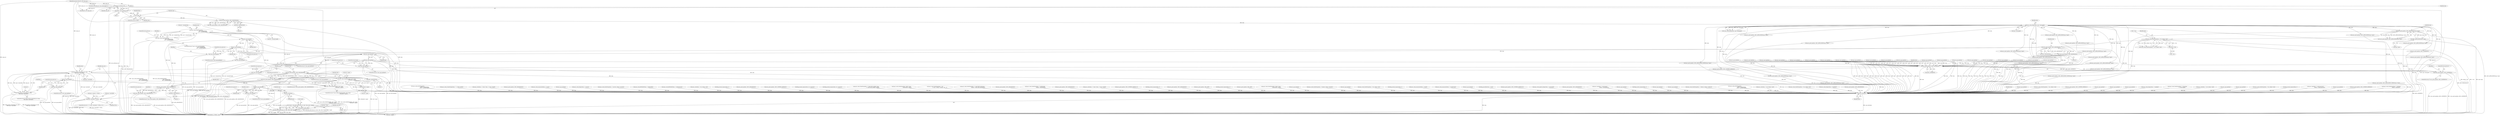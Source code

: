 digraph "0_samba_530d50a1abdcdf4d1775652d4c456c1274d83d8d@API" {
"1000593" [label="(Call,asn1_write_OctetString(data,\n                                                       attr->values[j].data,\n                                                      attr->values[j].length))"];
"1000574" [label="(Call,asn1_push_tag(data, ASN1_SEQUENCE(1)))"];
"1000562" [label="(Call,asn1_write_OctetString(data, attr->name,\n                                              strlen(attr->name)))"];
"1000555" [label="(Call,asn1_push_tag(data, ASN1_SEQUENCE(0)))"];
"1000617" [label="(Call,asn1_pop_tag(data))"];
"1000612" [label="(Call,asn1_pop_tag(data))"];
"1000593" [label="(Call,asn1_write_OctetString(data,\n                                                       attr->values[j].data,\n                                                      attr->values[j].length))"];
"1000527" [label="(Call,asn1_push_tag(data, ASN1_SEQUENCE(0)))"];
"1000515" [label="(Call,asn1_write_OctetString(data, r->dn, strlen(r->dn)))"];
"1000506" [label="(Call,asn1_push_tag(data, ASN1_APPLICATION(msg->type)))"];
"1000129" [label="(Call,asn1_write_Integer(data, msg->messageid))"];
"1000122" [label="(Call,asn1_push_tag(data, ASN1_SEQUENCE(0)))"];
"1000116" [label="(Call,!data)"];
"1000109" [label="(Call,*data = asn1_init(mem_ctx))"];
"1000111" [label="(Call,asn1_init(mem_ctx))"];
"1000106" [label="(MethodParameterIn,TALLOC_CTX *mem_ctx)"];
"1000124" [label="(Call,ASN1_SEQUENCE(0))"];
"1000508" [label="(Call,ASN1_APPLICATION(msg->type))"];
"1000520" [label="(Call,strlen(r->dn))"];
"1000529" [label="(Call,ASN1_SEQUENCE(0))"];
"1000557" [label="(Call,ASN1_SEQUENCE(0))"];
"1000567" [label="(Call,strlen(attr->name))"];
"1000576" [label="(Call,ASN1_SEQUENCE(1))"];
"1000592" [label="(Call,!asn1_write_OctetString(data,\n                                                       attr->values[j].data,\n                                                      attr->values[j].length))"];
"1000611" [label="(Call,!asn1_pop_tag(data))"];
"1000554" [label="(Call,!asn1_push_tag(data, ASN1_SEQUENCE(0)))"];
"1000561" [label="(Call,!asn1_write_OctetString(data, attr->name,\n                                              strlen(attr->name)))"];
"1000573" [label="(Call,!asn1_push_tag(data, ASN1_SEQUENCE(1)))"];
"1001659" [label="(Call,asn1_free(data))"];
"1000616" [label="(Call,!asn1_pop_tag(data))"];
"1000622" [label="(Call,asn1_pop_tag(data))"];
"1000621" [label="(Call,!asn1_pop_tag(data))"];
"1000627" [label="(Call,asn1_pop_tag(data))"];
"1000626" [label="(Call,!asn1_pop_tag(data))"];
"1001590" [label="(Call,asn1_push_tag(data, ASN1_CONTEXT(0)))"];
"1001589" [label="(Call,!asn1_push_tag(data, ASN1_CONTEXT(0)))"];
"1001611" [label="(Call,ldap_encode_control(mem_ctx, data,\n\t\t\t\t\t\t msg->controls[i]))"];
"1001599" [label="(Call,msg->controls[i] != NULL)"];
"1001610" [label="(Call,!ldap_encode_control(mem_ctx, data,\n\t\t\t\t\t\t msg->controls[i]))"];
"1001635" [label="(Call,asn1_pop_tag(data))"];
"1001634" [label="(Call,!asn1_pop_tag(data))"];
"1001640" [label="(Call,asn1_pop_tag(data))"];
"1001639" [label="(Call,!asn1_pop_tag(data))"];
"1001654" [label="(Call,asn1_free(data))"];
"1001646" [label="(Call,data_blob_talloc(mem_ctx, data->data, data->length))"];
"1001643" [label="(Call,*result = data_blob_talloc(mem_ctx, data->data, data->length))"];
"1000557" [label="(Call,ASN1_SEQUENCE(0))"];
"1000506" [label="(Call,asn1_push_tag(data, ASN1_APPLICATION(msg->type)))"];
"1001662" [label="(Identifier,false)"];
"1000484" [label="(Call,asn1_pop_tag(data))"];
"1000131" [label="(Call,msg->messageid)"];
"1001654" [label="(Call,asn1_free(data))"];
"1000309" [label="(Call,asn1_push_tag(data, ASN1_APPLICATION(msg->type)))"];
"1000620" [label="(ControlStructure,if (!asn1_pop_tag(data)))"];
"1000871" [label="(Call,asn1_push_tag(data, ASN1_APPLICATION(msg->type)))"];
"1000107" [label="(Block,)"];
"1001123" [label="(Call,asn1_write_OctetString(data, r->dn, strlen(r->dn)))"];
"1000594" [label="(Identifier,data)"];
"1001452" [label="(Call,asn1_push_tag(data, ASN1_CONTEXT_SIMPLE(1)))"];
"1000629" [label="(ControlStructure,goto err;)"];
"1000109" [label="(Call,*data = asn1_init(mem_ctx))"];
"1001216" [label="(Call,asn1_pop_tag(data))"];
"1001442" [label="(Call,asn1_pop_tag(data))"];
"1000615" [label="(ControlStructure,if (!asn1_pop_tag(data)))"];
"1001642" [label="(ControlStructure,goto err;)"];
"1001641" [label="(Identifier,data)"];
"1000292" [label="(Call,asn1_pop_tag(data))"];
"1000123" [label="(Identifier,data)"];
"1000568" [label="(Call,attr->name)"];
"1000618" [label="(Identifier,data)"];
"1000362" [label="(Call,asn1_pop_tag(data))"];
"1000839" [label="(Call,asn1_push_tag(data, ASN1_APPLICATION(msg->type)))"];
"1001538" [label="(Call,asn1_pop_tag(data))"];
"1001288" [label="(Call,asn1_pop_tag(data))"];
"1001575" [label="(Call,asn1_pop_tag(data))"];
"1000416" [label="(Call,asn1_write_Integer(data, r->sizelimit))"];
"1001273" [label="(Call,asn1_write_OctetString(data, r->value.data,\n                                      r->value.length))"];
"1000624" [label="(ControlStructure,goto err;)"];
"1001589" [label="(Call,!asn1_push_tag(data, ASN1_CONTEXT(0)))"];
"1000218" [label="(Call,asn1_pop_tag(data))"];
"1001526" [label="(Call,asn1_write(data, r->oid, strlen(r->oid)))"];
"1001639" [label="(Call,!asn1_pop_tag(data))"];
"1000521" [label="(Call,r->dn)"];
"1000616" [label="(Call,!asn1_pop_tag(data))"];
"1001597" [label="(Identifier,i)"];
"1000593" [label="(Call,asn1_write_OctetString(data,\n                                                       attr->values[j].data,\n                                                      attr->values[j].length))"];
"1001622" [label="(Literal,0)"];
"1001474" [label="(Call,asn1_pop_tag(data))"];
"1000489" [label="(Call,asn1_pop_tag(data))"];
"1000802" [label="(Call,asn1_pop_tag(data))"];
"1000628" [label="(Identifier,data)"];
"1001664" [label="(Call,TALLOC_CTX *mem_ctx)"];
"1001242" [label="(Call,asn1_write_OctetString(data, r->dn, strlen(r->dn)))"];
"1001671" [label="(Call,talloc_array(mem_ctx, char, blob.length+1))"];
"1000626" [label="(Call,!asn1_pop_tag(data))"];
"1001091" [label="(Call,ldap_encode_response(data, r))"];
"1001634" [label="(Call,!asn1_pop_tag(data))"];
"1001645" [label="(Identifier,result)"];
"1000617" [label="(Call,asn1_pop_tag(data))"];
"1001607" [label="(Identifier,i)"];
"1001655" [label="(Identifier,data)"];
"1001610" [label="(Call,!ldap_encode_control(mem_ctx, data,\n\t\t\t\t\t\t msg->controls[i]))"];
"1000202" [label="(Call,asn1_write(data, r->creds.password,\n                                  strlen(r->creds.password)))"];
"1000854" [label="(Call,asn1_pop_tag(data))"];
"1000985" [label="(Call,asn1_pop_tag(data))"];
"1000122" [label="(Call,asn1_push_tag(data, ASN1_SEQUENCE(0)))"];
"1000558" [label="(Literal,0)"];
"1000623" [label="(Identifier,data)"];
"1000527" [label="(Call,asn1_push_tag(data, ASN1_SEQUENCE(0)))"];
"1001423" [label="(Call,asn1_push_tag(data, ASN1_CONTEXT_SIMPLE(0)))"];
"1001414" [label="(Call,asn1_push_tag(data, ASN1_APPLICATION(msg->type)))"];
"1001582" [label="(Call,msg->controls != NULL)"];
"1001646" [label="(Call,data_blob_talloc(mem_ctx, data->data, data->length))"];
"1000119" [label="(Identifier,false)"];
"1000554" [label="(Call,!asn1_push_tag(data, ASN1_SEQUENCE(0)))"];
"1001261" [label="(Call,asn1_write_OctetString(data, r->attribute,\n                                      strlen(r->attribute)))"];
"1001587" [label="(Block,)"];
"1000591" [label="(ControlStructure,if (!asn1_write_OctetString(data,\n                                                       attr->values[j].data,\n                                                      attr->values[j].length)))"];
"1001590" [label="(Call,asn1_push_tag(data, ASN1_CONTEXT(0)))"];
"1000573" [label="(Call,!asn1_push_tag(data, ASN1_SEQUENCE(1)))"];
"1000125" [label="(Literal,0)"];
"1000621" [label="(Call,!asn1_pop_tag(data))"];
"1001599" [label="(Call,msg->controls[i] != NULL)"];
"1000961" [label="(Call,asn1_write_OctetString(data,\n                                                       attrib->values[j].data,\n                                                      attrib->values[j].length))"];
"1001594" [label="(ControlStructure,goto err;)"];
"1001479" [label="(Call,asn1_pop_tag(data))"];
"1000676" [label="(Call,asn1_push_tag(data, ASN1_APPLICATION(msg->type)))"];
"1000334" [label="(Call,asn1_write_ContextSimple(data, 7, r->SASL.secblob))"];
"1001555" [label="(Call,asn1_write(data, r->value->data, r->value->length))"];
"1000553" [label="(ControlStructure,if (!asn1_push_tag(data, ASN1_SEQUENCE(0))))"];
"1000449" [label="(Call,asn1_push_tag(data, ASN1_SEQUENCE(0)))"];
"1001651" [label="(Call,data->length)"];
"1001310" [label="(Call,asn1_push_tag(data, ASN1_APPLICATION(msg->type)))"];
"1001097" [label="(Call,asn1_pop_tag(data))"];
"1001592" [label="(Call,ASN1_CONTEXT(0))"];
"1001648" [label="(Call,data->data)"];
"1000400" [label="(Call,asn1_write_enumerated(data, r->scope))"];
"1001044" [label="(Call,asn1_push_tag(data, ASN1_APPLICATION_SIMPLE(msg->type)))"];
"1000817" [label="(Call,asn1_pop_tag(data))"];
"1000162" [label="(Call,asn1_write_Integer(data, r->version))"];
"1000614" [label="(ControlStructure,goto err;)"];
"1001135" [label="(Call,asn1_write_OctetString(data, r->newrdn, strlen(r->newrdn)))"];
"1000611" [label="(Call,!asn1_pop_tag(data))"];
"1000542" [label="(Identifier,i)"];
"1001147" [label="(Call,asn1_write_BOOLEAN(data, r->deleteolddn))"];
"1000121" [label="(Call,!asn1_push_tag(data, ASN1_SEQUENCE(0)))"];
"1000630" [label="(ControlStructure,break;)"];
"1000111" [label="(Call,asn1_init(mem_ctx))"];
"1000995" [label="(Call,asn1_pop_tag(data))"];
"1001342" [label="(Call,asn1_push_tag(data, ASN1_APPLICATION_SIMPLE(msg->type)))"];
"1001027" [label="(Call,asn1_pop_tag(data))"];
"1000517" [label="(Call,r->dn)"];
"1001082" [label="(Call,asn1_push_tag(data, ASN1_APPLICATION(msg->type)))"];
"1000508" [label="(Call,ASN1_APPLICATION(msg->type))"];
"1000529" [label="(Call,ASN1_SEQUENCE(0))"];
"1000589" [label="(Identifier,j)"];
"1000432" [label="(Call,asn1_write_BOOLEAN(data, r->attributesonly))"];
"1001184" [label="(Call,asn1_pop_tag(data))"];
"1001644" [label="(Call,*result)"];
"1000613" [label="(Identifier,data)"];
"1001012" [label="(Call,asn1_push_tag(data, ASN1_APPLICATION(msg->type)))"];
"1000225" [label="(Call,asn1_push_tag(data, ASN1_CONTEXT(3)))"];
"1001053" [label="(Call,asn1_write(data, r->dn, strlen(r->dn)))"];
"1001319" [label="(Call,ldap_encode_response(data, r))"];
"1001233" [label="(Call,asn1_push_tag(data, ASN1_APPLICATION(msg->type)))"];
"1000892" [label="(Call,asn1_push_tag(data, ASN1_SEQUENCE(0)))"];
"1000627" [label="(Call,asn1_pop_tag(data))"];
"1001160" [label="(Call,asn1_push_tag(data, ASN1_CONTEXT_SIMPLE(0)))"];
"1000555" [label="(Call,asn1_push_tag(data, ASN1_SEQUENCE(0)))"];
"1001605" [label="(Identifier,NULL)"];
"1000112" [label="(Identifier,mem_ctx)"];
"1000602" [label="(Call,attr->values[j].length)"];
"1000515" [label="(Call,asn1_write_OctetString(data, r->dn, strlen(r->dn)))"];
"1001505" [label="(Call,ldap_encode_response(data, &r->response))"];
"1000564" [label="(Call,attr->name)"];
"1000318" [label="(Call,ldap_encode_response(data, &r->response))"];
"1000261" [label="(Call,asn1_write_OctetString(data, r->creds.SASL.secblob->data,\n                                                      r->creds.SASL.secblob->length))"];
"1001609" [label="(ControlStructure,if (!ldap_encode_control(mem_ctx, data,\n\t\t\t\t\t\t msg->controls[i])))"];
"1001359" [label="(Call,asn1_pop_tag(data))"];
"1000353" [label="(Call,asn1_push_tag(data, ASN1_APPLICATION_SIMPLE(msg->type)))"];
"1000574" [label="(Call,asn1_push_tag(data, ASN1_SEQUENCE(1)))"];
"1000927" [label="(Call,asn1_write_OctetString(data, attrib->name,\n                                              strlen(attrib->name)))"];
"1000619" [label="(ControlStructure,goto err;)"];
"1000170" [label="(Call,asn1_write_OctetString(data, r->dn,\n                                      (r->dn != NULL) ? strlen(r->dn) : 0))"];
"1000284" [label="(Call,asn1_pop_tag(data))"];
"1000232" [label="(Call,asn1_write_OctetString(data, r->creds.SASL.mechanism,\n                                              strlen(r->creds.SASL.mechanism)))"];
"1000110" [label="(Identifier,data)"];
"1000576" [label="(Call,ASN1_SEQUENCE(1))"];
"1000561" [label="(Call,!asn1_write_OctetString(data, attr->name,\n                                              strlen(attr->name)))"];
"1000128" [label="(Call,!asn1_write_Integer(data, msg->messageid))"];
"1000195" [label="(Call,asn1_push_tag(data, ASN1_CONTEXT_SIMPLE(0)))"];
"1000379" [label="(Call,asn1_push_tag(data, ASN1_APPLICATION(msg->type)))"];
"1000644" [label="(Call,asn1_push_tag(data, ASN1_APPLICATION(msg->type)))"];
"1001325" [label="(Call,asn1_pop_tag(data))"];
"1000920" [label="(Call,asn1_push_tag(data, ASN1_SEQUENCE(0)))"];
"1000822" [label="(Call,asn1_pop_tag(data))"];
"1000468" [label="(Call,asn1_write_OctetString(data, r->attributes[i],\n                                              strlen(r->attributes[i])))"];
"1001600" [label="(Call,msg->controls[i])"];
"1001254" [label="(Call,asn1_push_tag(data, ASN1_SEQUENCE(0)))"];
"1000514" [label="(Call,!asn1_write_OctetString(data, r->dn, strlen(r->dn)))"];
"1001459" [label="(Call,asn1_write(data, r->value->data, r->value->length))"];
"1001548" [label="(Call,asn1_push_tag(data, ASN1_CONTEXT_SIMPLE(11)))"];
"1001021" [label="(Call,ldap_encode_response(data, r))"];
"1000575" [label="(Identifier,data)"];
"1000746" [label="(Call,asn1_push_tag(data, ASN1_SEQUENCE(0)))"];
"1000939" [label="(Call,asn1_push_tag(data, ASN1_SET))"];
"1000848" [label="(Call,ldap_encode_response(data, r))"];
"1001640" [label="(Call,asn1_pop_tag(data))"];
"1000659" [label="(Call,asn1_pop_tag(data))"];
"1001638" [label="(ControlStructure,if (!asn1_pop_tag(data)))"];
"1000129" [label="(Call,asn1_write_Integer(data, msg->messageid))"];
"1001201" [label="(Call,asn1_push_tag(data, ASN1_APPLICATION(msg->type)))"];
"1001588" [label="(ControlStructure,if (!asn1_push_tag(data, ASN1_CONTEXT(0))))"];
"1001293" [label="(Call,asn1_pop_tag(data))"];
"1000765" [label="(Call,asn1_push_tag(data, ASN1_SET))"];
"1000753" [label="(Call,asn1_write_OctetString(data, attrib->name,\n                                              strlen(attrib->name)))"];
"1000507" [label="(Identifier,data)"];
"1001696" [label="(MethodReturn,_PUBLIC_ bool)"];
"1001570" [label="(Call,asn1_pop_tag(data))"];
"1001595" [label="(ControlStructure,for (i = 0; msg->controls[i] != NULL; i++))"];
"1000153" [label="(Call,asn1_push_tag(data, ASN1_APPLICATION(msg->type)))"];
"1000609" [label="(ControlStructure,goto err;)"];
"1000520" [label="(Call,strlen(r->dn))"];
"1000509" [label="(Call,msg->type)"];
"1000530" [label="(Literal,0)"];
"1000130" [label="(Identifier,data)"];
"1000516" [label="(Identifier,data)"];
"1000610" [label="(ControlStructure,if (!asn1_pop_tag(data)))"];
"1001065" [label="(Call,asn1_pop_tag(data))"];
"1000388" [label="(Call,asn1_write_OctetString(data, r->basedn, strlen(r->basedn)))"];
"1000563" [label="(Identifier,data)"];
"1000559" [label="(ControlStructure,goto err;)"];
"1000980" [label="(Call,asn1_pop_tag(data))"];
"1000592" [label="(Call,!asn1_write_OctetString(data,\n                                                       attr->values[j].data,\n                                                      attr->values[j].length))"];
"1000577" [label="(Literal,1)"];
"1000685" [label="(Call,asn1_write_OctetString(data, r->dn, strlen(r->dn)))"];
"1000571" [label="(ControlStructure,goto err;)"];
"1001210" [label="(Call,ldap_encode_response(data, r))"];
"1000408" [label="(Call,asn1_write_enumerated(data, r->deref))"];
"1000734" [label="(Call,asn1_write_enumerated(data, r->mods[i].type))"];
"1001611" [label="(Call,ldap_encode_control(mem_ctx, data,\n\t\t\t\t\t\t msg->controls[i]))"];
"1001179" [label="(Call,asn1_pop_tag(data))"];
"1000440" [label="(Call,ldap_push_filter(data, r->tree))"];
"1000345" [label="(Call,asn1_pop_tag(data))"];
"1000625" [label="(ControlStructure,if (!asn1_pop_tag(data)))"];
"1001637" [label="(ControlStructure,goto err;)"];
"1001496" [label="(Call,asn1_push_tag(data, ASN1_APPLICATION(msg->type)))"];
"1001612" [label="(Identifier,mem_ctx)"];
"1000528" [label="(Identifier,data)"];
"1001636" [label="(Identifier,data)"];
"1001591" [label="(Identifier,data)"];
"1000560" [label="(ControlStructure,if (!asn1_write_OctetString(data, attr->name,\n                                              strlen(attr->name))))"];
"1000612" [label="(Call,asn1_pop_tag(data))"];
"1001376" [label="(Call,asn1_push_tag(data, ASN1_APPLICATION(msg->type)))"];
"1000526" [label="(Call,!asn1_push_tag(data, ASN1_SEQUENCE(0)))"];
"1000578" [label="(ControlStructure,goto err;)"];
"1000567" [label="(Call,strlen(attr->name))"];
"1001519" [label="(Call,asn1_push_tag(data, ASN1_CONTEXT_SIMPLE(10)))"];
"1000505" [label="(Call,!asn1_push_tag(data, ASN1_APPLICATION(msg->type)))"];
"1001351" [label="(Call,asn1_write_implicit_Integer(data, r->messageid))"];
"1000727" [label="(Call,asn1_push_tag(data, ASN1_SEQUENCE(0)))"];
"1001657" [label="(Identifier,true)"];
"1001167" [label="(Call,asn1_write(data, r->newsuperior,\n                                  strlen(r->newsuperior)))"];
"1001114" [label="(Call,asn1_push_tag(data, ASN1_APPLICATION(msg->type)))"];
"1001660" [label="(Identifier,data)"];
"1000595" [label="(Call,attr->values[j].data)"];
"1000990" [label="(Call,asn1_pop_tag(data))"];
"1000562" [label="(Call,asn1_write_OctetString(data, attr->name,\n                                              strlen(attr->name)))"];
"1000124" [label="(Call,ASN1_SEQUENCE(0))"];
"1000653" [label="(Call,ldap_encode_response(data, r))"];
"1000556" [label="(Identifier,data)"];
"1001614" [label="(Call,msg->controls[i])"];
"1001613" [label="(Identifier,data)"];
"1000807" [label="(Call,asn1_pop_tag(data))"];
"1001633" [label="(ControlStructure,if (!asn1_pop_tag(data)))"];
"1000812" [label="(Call,asn1_pop_tag(data))"];
"1001397" [label="(Call,asn1_pop_tag(data))"];
"1001385" [label="(Call,asn1_write_OctetString(data, r->referral, strlen(r->referral)))"];
"1000581" [label="(Identifier,j)"];
"1000106" [label="(MethodParameterIn,TALLOC_CTX *mem_ctx)"];
"1000783" [label="(Call,asn1_write_OctetString(data,\n                                                       attrib->values[j].data,\n                                                      attrib->values[j].length))"];
"1001430" [label="(Call,asn1_write(data, r->oid, strlen(r->oid)))"];
"1001635" [label="(Call,asn1_pop_tag(data))"];
"1000622" [label="(Call,asn1_pop_tag(data))"];
"1000880" [label="(Call,asn1_write_OctetString(data, r->dn, strlen(r->dn)))"];
"1001659" [label="(Call,asn1_free(data))"];
"1000424" [label="(Call,asn1_write_Integer(data, r->timelimit))"];
"1000115" [label="(ControlStructure,if (!data))"];
"1001643" [label="(Call,*result = data_blob_talloc(mem_ctx, data->data, data->length))"];
"1001647" [label="(Identifier,mem_ctx)"];
"1000572" [label="(ControlStructure,if (!asn1_push_tag(data, ASN1_SEQUENCE(1))))"];
"1000116" [label="(Call,!data)"];
"1000117" [label="(Identifier,data)"];
"1000697" [label="(Call,asn1_push_tag(data, ASN1_SEQUENCE(0)))"];
"1000593" -> "1000592"  [label="AST: "];
"1000593" -> "1000602"  [label="CFG: "];
"1000594" -> "1000593"  [label="AST: "];
"1000595" -> "1000593"  [label="AST: "];
"1000602" -> "1000593"  [label="AST: "];
"1000592" -> "1000593"  [label="CFG: "];
"1000593" -> "1001696"  [label="DDG: attr->values[j].data"];
"1000593" -> "1001696"  [label="DDG: attr->values[j].length"];
"1000593" -> "1000592"  [label="DDG: data"];
"1000593" -> "1000592"  [label="DDG: attr->values[j].data"];
"1000593" -> "1000592"  [label="DDG: attr->values[j].length"];
"1000574" -> "1000593"  [label="DDG: data"];
"1000593" -> "1000612"  [label="DDG: data"];
"1000593" -> "1001659"  [label="DDG: data"];
"1000574" -> "1000573"  [label="AST: "];
"1000574" -> "1000576"  [label="CFG: "];
"1000575" -> "1000574"  [label="AST: "];
"1000576" -> "1000574"  [label="AST: "];
"1000573" -> "1000574"  [label="CFG: "];
"1000574" -> "1001696"  [label="DDG: ASN1_SEQUENCE(1)"];
"1000574" -> "1000573"  [label="DDG: data"];
"1000574" -> "1000573"  [label="DDG: ASN1_SEQUENCE(1)"];
"1000562" -> "1000574"  [label="DDG: data"];
"1000576" -> "1000574"  [label="DDG: 1"];
"1000574" -> "1000612"  [label="DDG: data"];
"1000574" -> "1001659"  [label="DDG: data"];
"1000562" -> "1000561"  [label="AST: "];
"1000562" -> "1000567"  [label="CFG: "];
"1000563" -> "1000562"  [label="AST: "];
"1000564" -> "1000562"  [label="AST: "];
"1000567" -> "1000562"  [label="AST: "];
"1000561" -> "1000562"  [label="CFG: "];
"1000562" -> "1001696"  [label="DDG: strlen(attr->name)"];
"1000562" -> "1001696"  [label="DDG: attr->name"];
"1000562" -> "1000561"  [label="DDG: data"];
"1000562" -> "1000561"  [label="DDG: attr->name"];
"1000562" -> "1000561"  [label="DDG: strlen(attr->name)"];
"1000555" -> "1000562"  [label="DDG: data"];
"1000567" -> "1000562"  [label="DDG: attr->name"];
"1000562" -> "1000567"  [label="DDG: attr->name"];
"1000562" -> "1001659"  [label="DDG: data"];
"1000555" -> "1000554"  [label="AST: "];
"1000555" -> "1000557"  [label="CFG: "];
"1000556" -> "1000555"  [label="AST: "];
"1000557" -> "1000555"  [label="AST: "];
"1000554" -> "1000555"  [label="CFG: "];
"1000555" -> "1001696"  [label="DDG: ASN1_SEQUENCE(0)"];
"1000555" -> "1000554"  [label="DDG: data"];
"1000555" -> "1000554"  [label="DDG: ASN1_SEQUENCE(0)"];
"1000617" -> "1000555"  [label="DDG: data"];
"1000527" -> "1000555"  [label="DDG: data"];
"1000557" -> "1000555"  [label="DDG: 0"];
"1000555" -> "1001659"  [label="DDG: data"];
"1000617" -> "1000616"  [label="AST: "];
"1000617" -> "1000618"  [label="CFG: "];
"1000618" -> "1000617"  [label="AST: "];
"1000616" -> "1000617"  [label="CFG: "];
"1000617" -> "1000616"  [label="DDG: data"];
"1000612" -> "1000617"  [label="DDG: data"];
"1000617" -> "1000622"  [label="DDG: data"];
"1000617" -> "1001659"  [label="DDG: data"];
"1000612" -> "1000611"  [label="AST: "];
"1000612" -> "1000613"  [label="CFG: "];
"1000613" -> "1000612"  [label="AST: "];
"1000611" -> "1000612"  [label="CFG: "];
"1000612" -> "1000611"  [label="DDG: data"];
"1000612" -> "1001659"  [label="DDG: data"];
"1000527" -> "1000526"  [label="AST: "];
"1000527" -> "1000529"  [label="CFG: "];
"1000528" -> "1000527"  [label="AST: "];
"1000529" -> "1000527"  [label="AST: "];
"1000526" -> "1000527"  [label="CFG: "];
"1000527" -> "1001696"  [label="DDG: ASN1_SEQUENCE(0)"];
"1000527" -> "1000526"  [label="DDG: data"];
"1000527" -> "1000526"  [label="DDG: ASN1_SEQUENCE(0)"];
"1000515" -> "1000527"  [label="DDG: data"];
"1000529" -> "1000527"  [label="DDG: 0"];
"1000527" -> "1000622"  [label="DDG: data"];
"1000527" -> "1001659"  [label="DDG: data"];
"1000515" -> "1000514"  [label="AST: "];
"1000515" -> "1000520"  [label="CFG: "];
"1000516" -> "1000515"  [label="AST: "];
"1000517" -> "1000515"  [label="AST: "];
"1000520" -> "1000515"  [label="AST: "];
"1000514" -> "1000515"  [label="CFG: "];
"1000515" -> "1001696"  [label="DDG: strlen(r->dn)"];
"1000515" -> "1001696"  [label="DDG: r->dn"];
"1000515" -> "1000514"  [label="DDG: data"];
"1000515" -> "1000514"  [label="DDG: r->dn"];
"1000515" -> "1000514"  [label="DDG: strlen(r->dn)"];
"1000506" -> "1000515"  [label="DDG: data"];
"1000520" -> "1000515"  [label="DDG: r->dn"];
"1000515" -> "1001659"  [label="DDG: data"];
"1000506" -> "1000505"  [label="AST: "];
"1000506" -> "1000508"  [label="CFG: "];
"1000507" -> "1000506"  [label="AST: "];
"1000508" -> "1000506"  [label="AST: "];
"1000505" -> "1000506"  [label="CFG: "];
"1000506" -> "1001696"  [label="DDG: ASN1_APPLICATION(msg->type)"];
"1000506" -> "1000505"  [label="DDG: data"];
"1000506" -> "1000505"  [label="DDG: ASN1_APPLICATION(msg->type)"];
"1000129" -> "1000506"  [label="DDG: data"];
"1000508" -> "1000506"  [label="DDG: msg->type"];
"1000506" -> "1001659"  [label="DDG: data"];
"1000129" -> "1000128"  [label="AST: "];
"1000129" -> "1000131"  [label="CFG: "];
"1000130" -> "1000129"  [label="AST: "];
"1000131" -> "1000129"  [label="AST: "];
"1000128" -> "1000129"  [label="CFG: "];
"1000129" -> "1001696"  [label="DDG: msg->messageid"];
"1000129" -> "1000128"  [label="DDG: data"];
"1000129" -> "1000128"  [label="DDG: msg->messageid"];
"1000122" -> "1000129"  [label="DDG: data"];
"1000129" -> "1000153"  [label="DDG: data"];
"1000129" -> "1000195"  [label="DDG: data"];
"1000129" -> "1000225"  [label="DDG: data"];
"1000129" -> "1000309"  [label="DDG: data"];
"1000129" -> "1000353"  [label="DDG: data"];
"1000129" -> "1000379"  [label="DDG: data"];
"1000129" -> "1000644"  [label="DDG: data"];
"1000129" -> "1000676"  [label="DDG: data"];
"1000129" -> "1000839"  [label="DDG: data"];
"1000129" -> "1000871"  [label="DDG: data"];
"1000129" -> "1001012"  [label="DDG: data"];
"1000129" -> "1001044"  [label="DDG: data"];
"1000129" -> "1001082"  [label="DDG: data"];
"1000129" -> "1001114"  [label="DDG: data"];
"1000129" -> "1001201"  [label="DDG: data"];
"1000129" -> "1001233"  [label="DDG: data"];
"1000129" -> "1001310"  [label="DDG: data"];
"1000129" -> "1001342"  [label="DDG: data"];
"1000129" -> "1001376"  [label="DDG: data"];
"1000129" -> "1001414"  [label="DDG: data"];
"1000129" -> "1001496"  [label="DDG: data"];
"1000129" -> "1001659"  [label="DDG: data"];
"1000122" -> "1000121"  [label="AST: "];
"1000122" -> "1000124"  [label="CFG: "];
"1000123" -> "1000122"  [label="AST: "];
"1000124" -> "1000122"  [label="AST: "];
"1000121" -> "1000122"  [label="CFG: "];
"1000122" -> "1001696"  [label="DDG: ASN1_SEQUENCE(0)"];
"1000122" -> "1000121"  [label="DDG: data"];
"1000122" -> "1000121"  [label="DDG: ASN1_SEQUENCE(0)"];
"1000116" -> "1000122"  [label="DDG: data"];
"1000124" -> "1000122"  [label="DDG: 0"];
"1000122" -> "1001659"  [label="DDG: data"];
"1000116" -> "1000115"  [label="AST: "];
"1000116" -> "1000117"  [label="CFG: "];
"1000117" -> "1000116"  [label="AST: "];
"1000119" -> "1000116"  [label="CFG: "];
"1000123" -> "1000116"  [label="CFG: "];
"1000116" -> "1001696"  [label="DDG: data"];
"1000116" -> "1001696"  [label="DDG: !data"];
"1000109" -> "1000116"  [label="DDG: data"];
"1000109" -> "1000107"  [label="AST: "];
"1000109" -> "1000111"  [label="CFG: "];
"1000110" -> "1000109"  [label="AST: "];
"1000111" -> "1000109"  [label="AST: "];
"1000117" -> "1000109"  [label="CFG: "];
"1000109" -> "1001696"  [label="DDG: asn1_init(mem_ctx)"];
"1000111" -> "1000109"  [label="DDG: mem_ctx"];
"1000111" -> "1000112"  [label="CFG: "];
"1000112" -> "1000111"  [label="AST: "];
"1000111" -> "1001696"  [label="DDG: mem_ctx"];
"1000106" -> "1000111"  [label="DDG: mem_ctx"];
"1000111" -> "1001611"  [label="DDG: mem_ctx"];
"1000111" -> "1001646"  [label="DDG: mem_ctx"];
"1000111" -> "1001664"  [label="DDG: mem_ctx"];
"1000106" -> "1000103"  [label="AST: "];
"1000106" -> "1001696"  [label="DDG: mem_ctx"];
"1000106" -> "1001611"  [label="DDG: mem_ctx"];
"1000106" -> "1001646"  [label="DDG: mem_ctx"];
"1000106" -> "1001664"  [label="DDG: mem_ctx"];
"1000106" -> "1001671"  [label="DDG: mem_ctx"];
"1000124" -> "1000125"  [label="CFG: "];
"1000125" -> "1000124"  [label="AST: "];
"1000508" -> "1000509"  [label="CFG: "];
"1000509" -> "1000508"  [label="AST: "];
"1000508" -> "1001696"  [label="DDG: msg->type"];
"1000520" -> "1000521"  [label="CFG: "];
"1000521" -> "1000520"  [label="AST: "];
"1000529" -> "1000530"  [label="CFG: "];
"1000530" -> "1000529"  [label="AST: "];
"1000557" -> "1000558"  [label="CFG: "];
"1000558" -> "1000557"  [label="AST: "];
"1000567" -> "1000568"  [label="CFG: "];
"1000568" -> "1000567"  [label="AST: "];
"1000576" -> "1000577"  [label="CFG: "];
"1000577" -> "1000576"  [label="AST: "];
"1000592" -> "1000591"  [label="AST: "];
"1000609" -> "1000592"  [label="CFG: "];
"1000589" -> "1000592"  [label="CFG: "];
"1000592" -> "1001696"  [label="DDG: !asn1_write_OctetString(data,\n                                                       attr->values[j].data,\n                                                      attr->values[j].length)"];
"1000592" -> "1001696"  [label="DDG: asn1_write_OctetString(data,\n                                                       attr->values[j].data,\n                                                      attr->values[j].length)"];
"1000611" -> "1000610"  [label="AST: "];
"1000614" -> "1000611"  [label="CFG: "];
"1000618" -> "1000611"  [label="CFG: "];
"1000611" -> "1001696"  [label="DDG: !asn1_pop_tag(data)"];
"1000611" -> "1001696"  [label="DDG: asn1_pop_tag(data)"];
"1000554" -> "1000553"  [label="AST: "];
"1000559" -> "1000554"  [label="CFG: "];
"1000563" -> "1000554"  [label="CFG: "];
"1000554" -> "1001696"  [label="DDG: !asn1_push_tag(data, ASN1_SEQUENCE(0))"];
"1000554" -> "1001696"  [label="DDG: asn1_push_tag(data, ASN1_SEQUENCE(0))"];
"1000561" -> "1000560"  [label="AST: "];
"1000571" -> "1000561"  [label="CFG: "];
"1000575" -> "1000561"  [label="CFG: "];
"1000561" -> "1001696"  [label="DDG: asn1_write_OctetString(data, attr->name,\n                                              strlen(attr->name))"];
"1000561" -> "1001696"  [label="DDG: !asn1_write_OctetString(data, attr->name,\n                                              strlen(attr->name))"];
"1000573" -> "1000572"  [label="AST: "];
"1000578" -> "1000573"  [label="CFG: "];
"1000581" -> "1000573"  [label="CFG: "];
"1000573" -> "1001696"  [label="DDG: asn1_push_tag(data, ASN1_SEQUENCE(1))"];
"1000573" -> "1001696"  [label="DDG: !asn1_push_tag(data, ASN1_SEQUENCE(1))"];
"1001659" -> "1001587"  [label="AST: "];
"1001659" -> "1001660"  [label="CFG: "];
"1001660" -> "1001659"  [label="AST: "];
"1001662" -> "1001659"  [label="CFG: "];
"1001659" -> "1001696"  [label="DDG: data"];
"1001659" -> "1001696"  [label="DDG: asn1_free(data)"];
"1000765" -> "1001659"  [label="DDG: data"];
"1000362" -> "1001659"  [label="DDG: data"];
"1001376" -> "1001659"  [label="DDG: data"];
"1000309" -> "1001659"  [label="DDG: data"];
"1001474" -> "1001659"  [label="DDG: data"];
"1001635" -> "1001659"  [label="DDG: data"];
"1000753" -> "1001659"  [label="DDG: data"];
"1001496" -> "1001659"  [label="DDG: data"];
"1000995" -> "1001659"  [label="DDG: data"];
"1000848" -> "1001659"  [label="DDG: data"];
"1000880" -> "1001659"  [label="DDG: data"];
"1001459" -> "1001659"  [label="DDG: data"];
"1000622" -> "1001659"  [label="DDG: data"];
"1000807" -> "1001659"  [label="DDG: data"];
"1000284" -> "1001659"  [label="DDG: data"];
"1001044" -> "1001659"  [label="DDG: data"];
"1000734" -> "1001659"  [label="DDG: data"];
"1001065" -> "1001659"  [label="DDG: data"];
"1000892" -> "1001659"  [label="DDG: data"];
"1000676" -> "1001659"  [label="DDG: data"];
"1000388" -> "1001659"  [label="DDG: data"];
"1001123" -> "1001659"  [label="DDG: data"];
"1000659" -> "1001659"  [label="DDG: data"];
"1001519" -> "1001659"  [label="DDG: data"];
"1000232" -> "1001659"  [label="DDG: data"];
"1001184" -> "1001659"  [label="DDG: data"];
"1000802" -> "1001659"  [label="DDG: data"];
"1001505" -> "1001659"  [label="DDG: data"];
"1000292" -> "1001659"  [label="DDG: data"];
"1001261" -> "1001659"  [label="DDG: data"];
"1000408" -> "1001659"  [label="DDG: data"];
"1000980" -> "1001659"  [label="DDG: data"];
"1000871" -> "1001659"  [label="DDG: data"];
"1001147" -> "1001659"  [label="DDG: data"];
"1001325" -> "1001659"  [label="DDG: data"];
"1000920" -> "1001659"  [label="DDG: data"];
"1000746" -> "1001659"  [label="DDG: data"];
"1001414" -> "1001659"  [label="DDG: data"];
"1000817" -> "1001659"  [label="DDG: data"];
"1001479" -> "1001659"  [label="DDG: data"];
"1000225" -> "1001659"  [label="DDG: data"];
"1001027" -> "1001659"  [label="DDG: data"];
"1000218" -> "1001659"  [label="DDG: data"];
"1000400" -> "1001659"  [label="DDG: data"];
"1001555" -> "1001659"  [label="DDG: data"];
"1000318" -> "1001659"  [label="DDG: data"];
"1000990" -> "1001659"  [label="DDG: data"];
"1001097" -> "1001659"  [label="DDG: data"];
"1001590" -> "1001659"  [label="DDG: data"];
"1001319" -> "1001659"  [label="DDG: data"];
"1000822" -> "1001659"  [label="DDG: data"];
"1001210" -> "1001659"  [label="DDG: data"];
"1001201" -> "1001659"  [label="DDG: data"];
"1001342" -> "1001659"  [label="DDG: data"];
"1001575" -> "1001659"  [label="DDG: data"];
"1000379" -> "1001659"  [label="DDG: data"];
"1000627" -> "1001659"  [label="DDG: data"];
"1000449" -> "1001659"  [label="DDG: data"];
"1001310" -> "1001659"  [label="DDG: data"];
"1000939" -> "1001659"  [label="DDG: data"];
"1000202" -> "1001659"  [label="DDG: data"];
"1001242" -> "1001659"  [label="DDG: data"];
"1000783" -> "1001659"  [label="DDG: data"];
"1001179" -> "1001659"  [label="DDG: data"];
"1001254" -> "1001659"  [label="DDG: data"];
"1000961" -> "1001659"  [label="DDG: data"];
"1001526" -> "1001659"  [label="DDG: data"];
"1001359" -> "1001659"  [label="DDG: data"];
"1001114" -> "1001659"  [label="DDG: data"];
"1001351" -> "1001659"  [label="DDG: data"];
"1000424" -> "1001659"  [label="DDG: data"];
"1000468" -> "1001659"  [label="DDG: data"];
"1001452" -> "1001659"  [label="DDG: data"];
"1001538" -> "1001659"  [label="DDG: data"];
"1000854" -> "1001659"  [label="DDG: data"];
"1001570" -> "1001659"  [label="DDG: data"];
"1000432" -> "1001659"  [label="DDG: data"];
"1001012" -> "1001659"  [label="DDG: data"];
"1001160" -> "1001659"  [label="DDG: data"];
"1000812" -> "1001659"  [label="DDG: data"];
"1000261" -> "1001659"  [label="DDG: data"];
"1000153" -> "1001659"  [label="DDG: data"];
"1000685" -> "1001659"  [label="DDG: data"];
"1001288" -> "1001659"  [label="DDG: data"];
"1001091" -> "1001659"  [label="DDG: data"];
"1001135" -> "1001659"  [label="DDG: data"];
"1001167" -> "1001659"  [label="DDG: data"];
"1001293" -> "1001659"  [label="DDG: data"];
"1001397" -> "1001659"  [label="DDG: data"];
"1000985" -> "1001659"  [label="DDG: data"];
"1000489" -> "1001659"  [label="DDG: data"];
"1000416" -> "1001659"  [label="DDG: data"];
"1001423" -> "1001659"  [label="DDG: data"];
"1000170" -> "1001659"  [label="DDG: data"];
"1000644" -> "1001659"  [label="DDG: data"];
"1000440" -> "1001659"  [label="DDG: data"];
"1001053" -> "1001659"  [label="DDG: data"];
"1000653" -> "1001659"  [label="DDG: data"];
"1000353" -> "1001659"  [label="DDG: data"];
"1000345" -> "1001659"  [label="DDG: data"];
"1000727" -> "1001659"  [label="DDG: data"];
"1001021" -> "1001659"  [label="DDG: data"];
"1000697" -> "1001659"  [label="DDG: data"];
"1000927" -> "1001659"  [label="DDG: data"];
"1001640" -> "1001659"  [label="DDG: data"];
"1001548" -> "1001659"  [label="DDG: data"];
"1001611" -> "1001659"  [label="DDG: data"];
"1001273" -> "1001659"  [label="DDG: data"];
"1000162" -> "1001659"  [label="DDG: data"];
"1000195" -> "1001659"  [label="DDG: data"];
"1001385" -> "1001659"  [label="DDG: data"];
"1000334" -> "1001659"  [label="DDG: data"];
"1001233" -> "1001659"  [label="DDG: data"];
"1000839" -> "1001659"  [label="DDG: data"];
"1001442" -> "1001659"  [label="DDG: data"];
"1001430" -> "1001659"  [label="DDG: data"];
"1000484" -> "1001659"  [label="DDG: data"];
"1001216" -> "1001659"  [label="DDG: data"];
"1001082" -> "1001659"  [label="DDG: data"];
"1000616" -> "1000615"  [label="AST: "];
"1000619" -> "1000616"  [label="CFG: "];
"1000542" -> "1000616"  [label="CFG: "];
"1000616" -> "1001696"  [label="DDG: asn1_pop_tag(data)"];
"1000616" -> "1001696"  [label="DDG: !asn1_pop_tag(data)"];
"1000622" -> "1000621"  [label="AST: "];
"1000622" -> "1000623"  [label="CFG: "];
"1000623" -> "1000622"  [label="AST: "];
"1000621" -> "1000622"  [label="CFG: "];
"1000622" -> "1000621"  [label="DDG: data"];
"1000622" -> "1000627"  [label="DDG: data"];
"1000621" -> "1000620"  [label="AST: "];
"1000624" -> "1000621"  [label="CFG: "];
"1000628" -> "1000621"  [label="CFG: "];
"1000621" -> "1001696"  [label="DDG: asn1_pop_tag(data)"];
"1000621" -> "1001696"  [label="DDG: !asn1_pop_tag(data)"];
"1000627" -> "1000626"  [label="AST: "];
"1000627" -> "1000628"  [label="CFG: "];
"1000628" -> "1000627"  [label="AST: "];
"1000626" -> "1000627"  [label="CFG: "];
"1000627" -> "1001696"  [label="DDG: data"];
"1000627" -> "1000626"  [label="DDG: data"];
"1000627" -> "1001590"  [label="DDG: data"];
"1000626" -> "1000625"  [label="AST: "];
"1000629" -> "1000626"  [label="CFG: "];
"1000630" -> "1000626"  [label="CFG: "];
"1000626" -> "1001696"  [label="DDG: !asn1_pop_tag(data)"];
"1000626" -> "1001696"  [label="DDG: asn1_pop_tag(data)"];
"1001590" -> "1001589"  [label="AST: "];
"1001590" -> "1001592"  [label="CFG: "];
"1001591" -> "1001590"  [label="AST: "];
"1001592" -> "1001590"  [label="AST: "];
"1001589" -> "1001590"  [label="CFG: "];
"1001590" -> "1001696"  [label="DDG: ASN1_CONTEXT(0)"];
"1001590" -> "1001589"  [label="DDG: data"];
"1001590" -> "1001589"  [label="DDG: ASN1_CONTEXT(0)"];
"1000995" -> "1001590"  [label="DDG: data"];
"1000284" -> "1001590"  [label="DDG: data"];
"1001065" -> "1001590"  [label="DDG: data"];
"1000292" -> "1001590"  [label="DDG: data"];
"1001325" -> "1001590"  [label="DDG: data"];
"1001097" -> "1001590"  [label="DDG: data"];
"1000822" -> "1001590"  [label="DDG: data"];
"1001359" -> "1001590"  [label="DDG: data"];
"1000854" -> "1001590"  [label="DDG: data"];
"1000489" -> "1001590"  [label="DDG: data"];
"1000345" -> "1001590"  [label="DDG: data"];
"1001216" -> "1001590"  [label="DDG: data"];
"1000362" -> "1001590"  [label="DDG: data"];
"1000659" -> "1001590"  [label="DDG: data"];
"1001184" -> "1001590"  [label="DDG: data"];
"1001479" -> "1001590"  [label="DDG: data"];
"1001027" -> "1001590"  [label="DDG: data"];
"1000218" -> "1001590"  [label="DDG: data"];
"1001575" -> "1001590"  [label="DDG: data"];
"1001293" -> "1001590"  [label="DDG: data"];
"1001397" -> "1001590"  [label="DDG: data"];
"1001592" -> "1001590"  [label="DDG: 0"];
"1001590" -> "1001611"  [label="DDG: data"];
"1001590" -> "1001640"  [label="DDG: data"];
"1001589" -> "1001588"  [label="AST: "];
"1001594" -> "1001589"  [label="CFG: "];
"1001597" -> "1001589"  [label="CFG: "];
"1001589" -> "1001696"  [label="DDG: !asn1_push_tag(data, ASN1_CONTEXT(0))"];
"1001589" -> "1001696"  [label="DDG: asn1_push_tag(data, ASN1_CONTEXT(0))"];
"1001611" -> "1001610"  [label="AST: "];
"1001611" -> "1001614"  [label="CFG: "];
"1001612" -> "1001611"  [label="AST: "];
"1001613" -> "1001611"  [label="AST: "];
"1001614" -> "1001611"  [label="AST: "];
"1001610" -> "1001611"  [label="CFG: "];
"1001611" -> "1001696"  [label="DDG: mem_ctx"];
"1001611" -> "1001696"  [label="DDG: msg->controls[i]"];
"1001611" -> "1001599"  [label="DDG: msg->controls[i]"];
"1001611" -> "1001610"  [label="DDG: mem_ctx"];
"1001611" -> "1001610"  [label="DDG: data"];
"1001611" -> "1001610"  [label="DDG: msg->controls[i]"];
"1001635" -> "1001611"  [label="DDG: data"];
"1001599" -> "1001611"  [label="DDG: msg->controls[i]"];
"1001611" -> "1001635"  [label="DDG: data"];
"1001611" -> "1001646"  [label="DDG: mem_ctx"];
"1001599" -> "1001595"  [label="AST: "];
"1001599" -> "1001605"  [label="CFG: "];
"1001600" -> "1001599"  [label="AST: "];
"1001605" -> "1001599"  [label="AST: "];
"1001612" -> "1001599"  [label="CFG: "];
"1001641" -> "1001599"  [label="CFG: "];
"1001599" -> "1001696"  [label="DDG: msg->controls[i]"];
"1001599" -> "1001696"  [label="DDG: NULL"];
"1001599" -> "1001696"  [label="DDG: msg->controls[i] != NULL"];
"1001582" -> "1001599"  [label="DDG: NULL"];
"1001610" -> "1001609"  [label="AST: "];
"1001622" -> "1001610"  [label="CFG: "];
"1001636" -> "1001610"  [label="CFG: "];
"1001610" -> "1001696"  [label="DDG: !ldap_encode_control(mem_ctx, data,\n\t\t\t\t\t\t msg->controls[i])"];
"1001610" -> "1001696"  [label="DDG: ldap_encode_control(mem_ctx, data,\n\t\t\t\t\t\t msg->controls[i])"];
"1001635" -> "1001634"  [label="AST: "];
"1001635" -> "1001636"  [label="CFG: "];
"1001636" -> "1001635"  [label="AST: "];
"1001634" -> "1001635"  [label="CFG: "];
"1001635" -> "1001634"  [label="DDG: data"];
"1001635" -> "1001640"  [label="DDG: data"];
"1001634" -> "1001633"  [label="AST: "];
"1001637" -> "1001634"  [label="CFG: "];
"1001607" -> "1001634"  [label="CFG: "];
"1001634" -> "1001696"  [label="DDG: !asn1_pop_tag(data)"];
"1001634" -> "1001696"  [label="DDG: asn1_pop_tag(data)"];
"1001640" -> "1001639"  [label="AST: "];
"1001640" -> "1001641"  [label="CFG: "];
"1001641" -> "1001640"  [label="AST: "];
"1001639" -> "1001640"  [label="CFG: "];
"1001640" -> "1001639"  [label="DDG: data"];
"1001640" -> "1001654"  [label="DDG: data"];
"1001639" -> "1001638"  [label="AST: "];
"1001642" -> "1001639"  [label="CFG: "];
"1001645" -> "1001639"  [label="CFG: "];
"1001639" -> "1001696"  [label="DDG: asn1_pop_tag(data)"];
"1001639" -> "1001696"  [label="DDG: !asn1_pop_tag(data)"];
"1001654" -> "1001587"  [label="AST: "];
"1001654" -> "1001655"  [label="CFG: "];
"1001655" -> "1001654"  [label="AST: "];
"1001657" -> "1001654"  [label="CFG: "];
"1001654" -> "1001696"  [label="DDG: asn1_free(data)"];
"1001654" -> "1001696"  [label="DDG: data"];
"1001646" -> "1001643"  [label="AST: "];
"1001646" -> "1001651"  [label="CFG: "];
"1001647" -> "1001646"  [label="AST: "];
"1001648" -> "1001646"  [label="AST: "];
"1001651" -> "1001646"  [label="AST: "];
"1001643" -> "1001646"  [label="CFG: "];
"1001646" -> "1001696"  [label="DDG: data->length"];
"1001646" -> "1001696"  [label="DDG: mem_ctx"];
"1001646" -> "1001696"  [label="DDG: data->data"];
"1001646" -> "1001643"  [label="DDG: mem_ctx"];
"1001646" -> "1001643"  [label="DDG: data->data"];
"1001646" -> "1001643"  [label="DDG: data->length"];
"1001643" -> "1001587"  [label="AST: "];
"1001644" -> "1001643"  [label="AST: "];
"1001655" -> "1001643"  [label="CFG: "];
"1001643" -> "1001696"  [label="DDG: data_blob_talloc(mem_ctx, data->data, data->length)"];
"1001643" -> "1001696"  [label="DDG: *result"];
}

